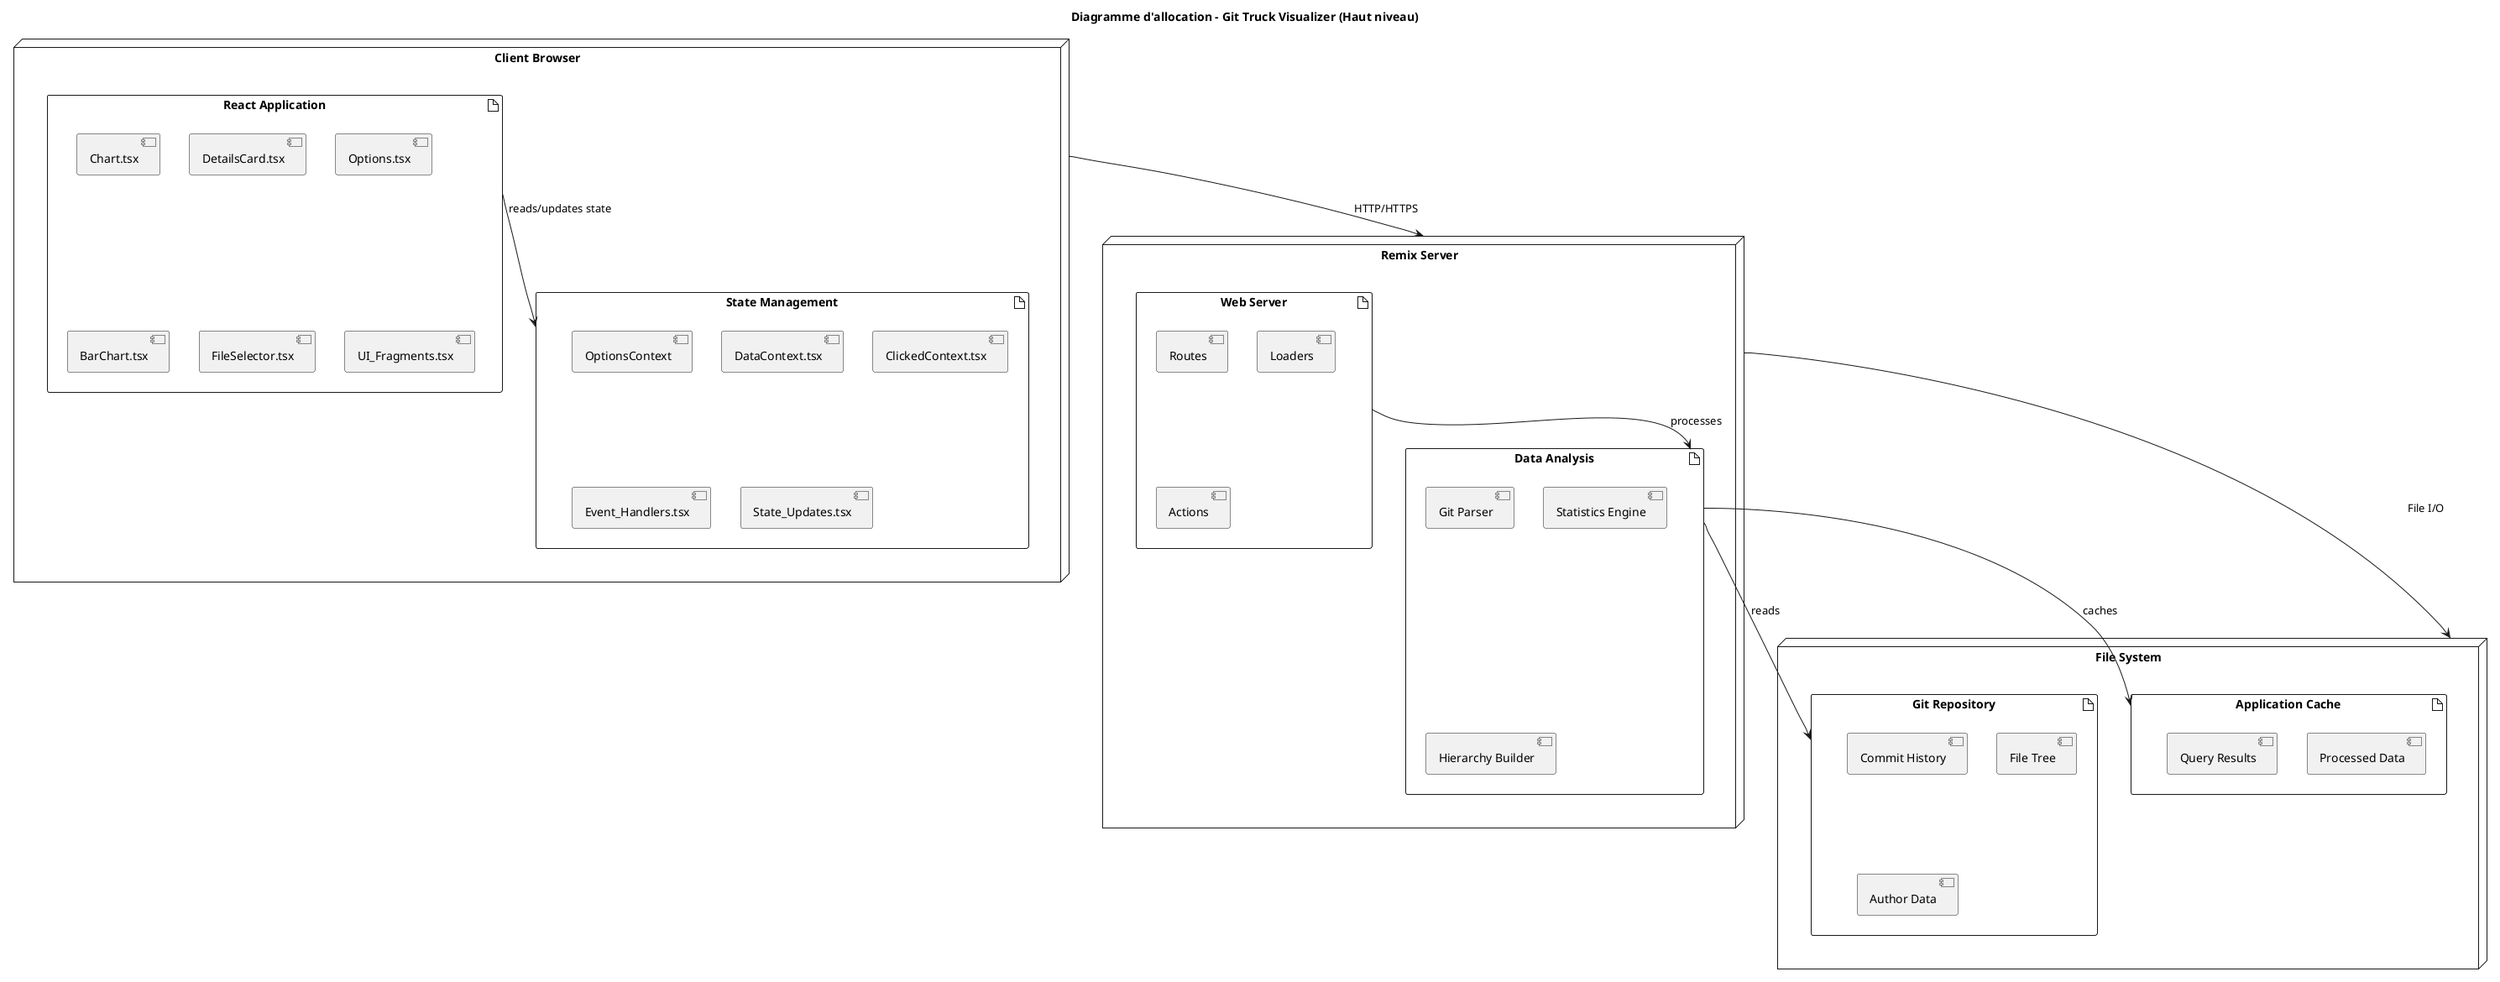 @startuml
!define NODE node
!define ARTIFACT artifact

title Diagramme d'allocation - Git Truck Visualizer (Haut niveau)

NODE "Client Browser" as browser {
  ARTIFACT "React Application" as reactapp {
    COMPONENT "Chart.tsx"
    COMPONENT "DetailsCard.tsx"
    COMPONENT "Options.tsx"
    COMPONENT "BarChart.tsx"
    COMPONENT "FileSelector.tsx"
    COMPONENT "UI_Fragments.tsx"
  }
  
  ARTIFACT "State Management" as state {
    COMPONENT "OptionsContext"
    COMPONENT "DataContext.tsx"
    COMPONENT "ClickedContext.tsx"
    COMPONENT "Event_Handlers.tsx"
    COMPONENT "State_Updates.tsx"
  }
}

NODE "Remix Server" as server {
  ARTIFACT "Web Server" as webserver {
    COMPONENT "Routes"
    COMPONENT "Loaders"
    COMPONENT "Actions"
  }
  
  ARTIFACT "Data Analysis" as analysis {
    COMPONENT "Git Parser"
    COMPONENT "Statistics Engine"
    COMPONENT "Hierarchy Builder"
  }
}

NODE "File System" as filesystem {
  ARTIFACT "Git Repository" as gitrepo {
    COMPONENT "Commit History"
    COMPONENT "File Tree"
    COMPONENT "Author Data"
  }
  
  ARTIFACT "Application Cache" as cache {
    COMPONENT "Processed Data"
    COMPONENT "Query Results"
  }
}

' Connexions principales
browser --> server : "HTTP/HTTPS"
server --> filesystem : "File I/O"

' Communications internes
reactapp --> state : "reads/updates state"
webserver --> analysis : "processes"
analysis --> gitrepo : "reads"
analysis --> cache : "caches"

@enduml